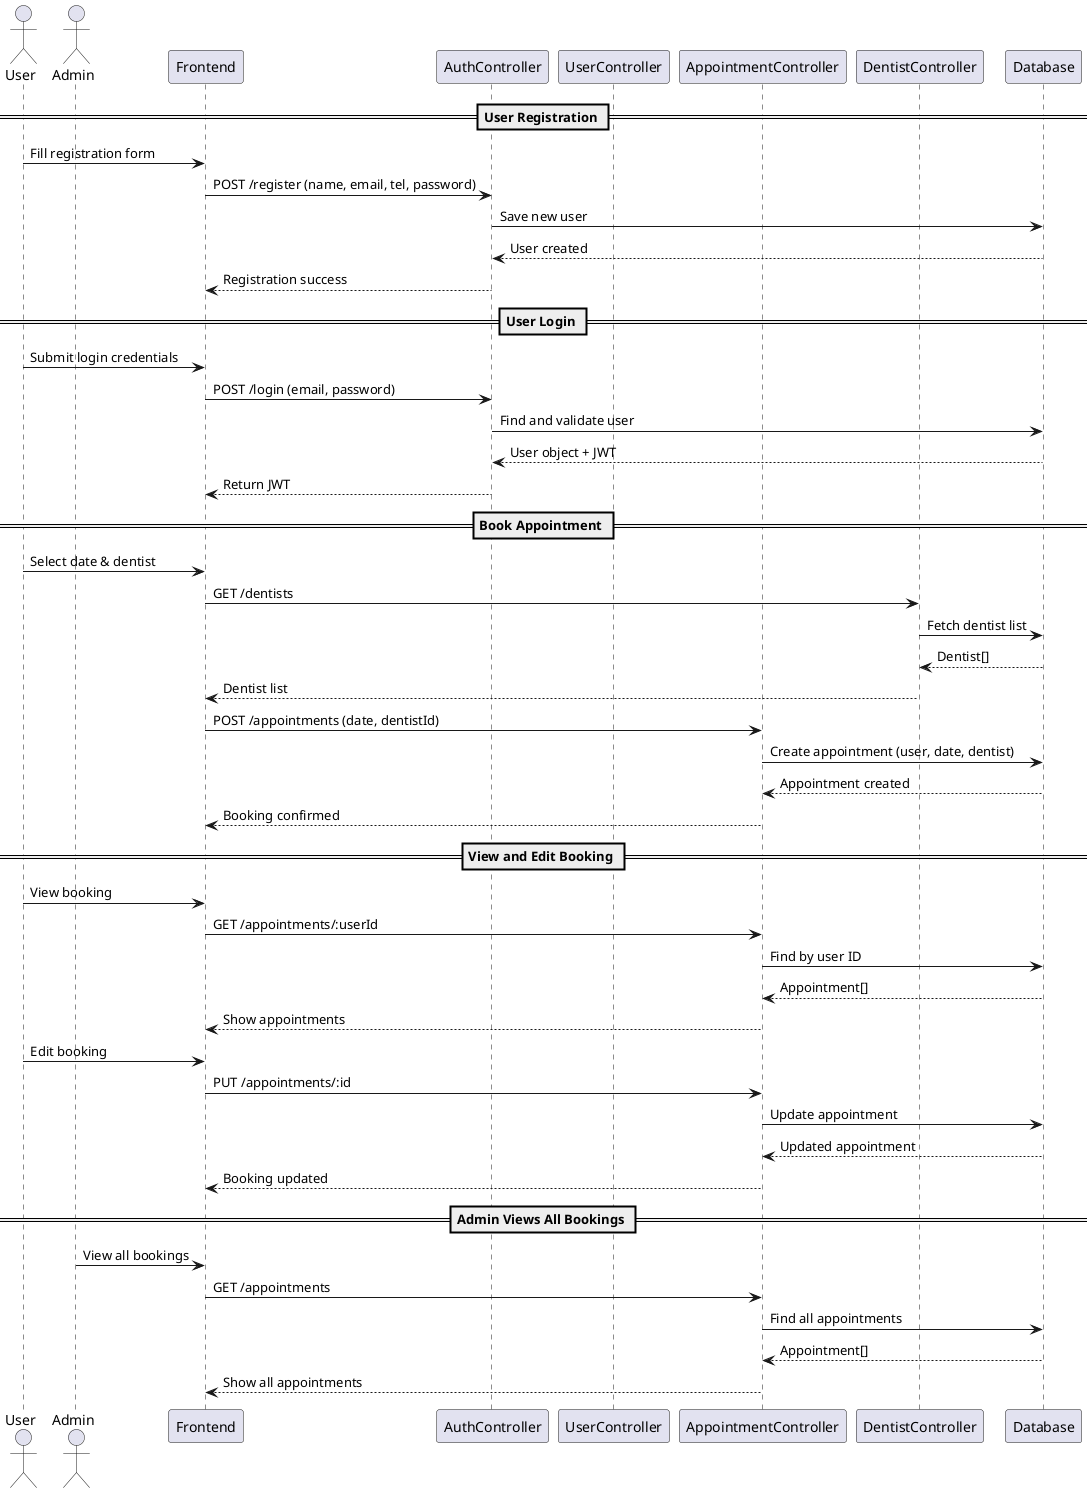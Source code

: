 @startuml
actor User
actor Admin

participant "Frontend" as FE
participant "AuthController" as Auth
participant "UserController" as UserCtrl
participant "AppointmentController" as ApptCtrl
participant "DentistController" as DentistCtrl
participant "Database" as DB

== User Registration ==
User -> FE : Fill registration form
FE -> Auth : POST /register (name, email, tel, password)
Auth -> DB : Save new user
DB --> Auth : User created
Auth --> FE : Registration success

== User Login ==
User -> FE : Submit login credentials
FE -> Auth : POST /login (email, password)
Auth -> DB : Find and validate user
DB --> Auth : User object + JWT
Auth --> FE : Return JWT

== Book Appointment ==
User -> FE : Select date & dentist
FE -> DentistCtrl : GET /dentists
DentistCtrl -> DB : Fetch dentist list
DB --> DentistCtrl : Dentist[]
DentistCtrl --> FE : Dentist list

FE -> ApptCtrl : POST /appointments (date, dentistId)
ApptCtrl -> DB : Create appointment (user, date, dentist)
DB --> ApptCtrl : Appointment created
ApptCtrl --> FE : Booking confirmed

== View and Edit Booking ==
User -> FE : View booking
FE -> ApptCtrl : GET /appointments/:userId
ApptCtrl -> DB : Find by user ID
DB --> ApptCtrl : Appointment[]
ApptCtrl --> FE : Show appointments

User -> FE : Edit booking
FE -> ApptCtrl : PUT /appointments/:id
ApptCtrl -> DB : Update appointment
DB --> ApptCtrl : Updated appointment
ApptCtrl --> FE : Booking updated

== Admin Views All Bookings ==
Admin -> FE : View all bookings
FE -> ApptCtrl : GET /appointments
ApptCtrl -> DB : Find all appointments
DB --> ApptCtrl : Appointment[]
ApptCtrl --> FE : Show all appointments
@enduml
